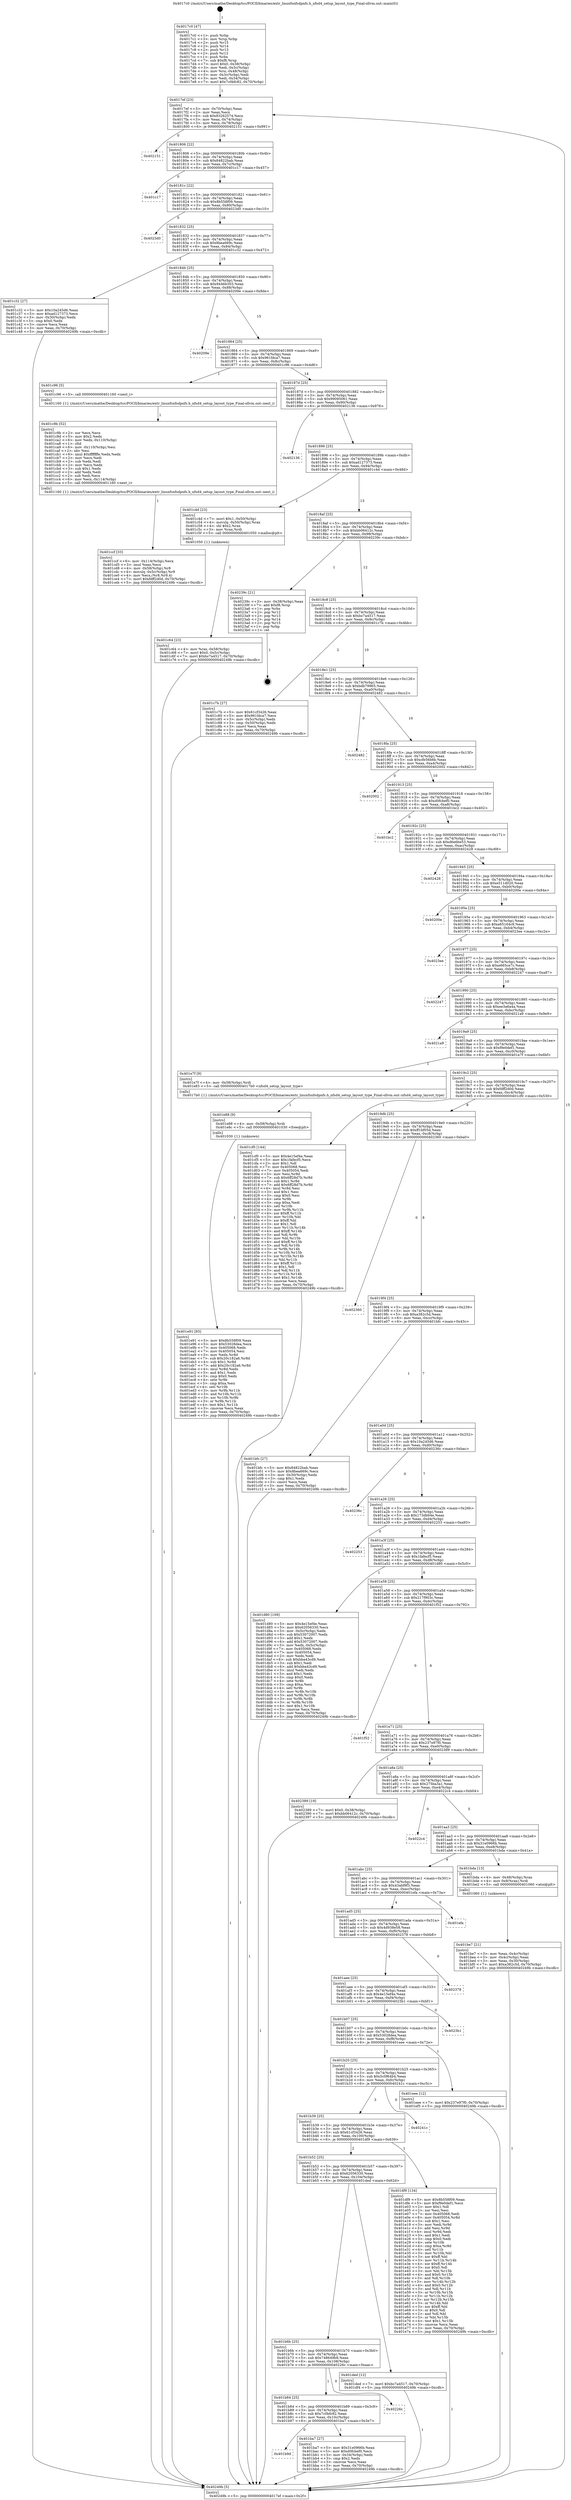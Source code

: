 digraph "0x4017c0" {
  label = "0x4017c0 (/mnt/c/Users/mathe/Desktop/tcc/POCII/binaries/extr_linuxfsnfsdpnfs.h_nfsd4_setup_layout_type_Final-ollvm.out::main(0))"
  labelloc = "t"
  node[shape=record]

  Entry [label="",width=0.3,height=0.3,shape=circle,fillcolor=black,style=filled]
  "0x4017ef" [label="{
     0x4017ef [23]\l
     | [instrs]\l
     &nbsp;&nbsp;0x4017ef \<+3\>: mov -0x70(%rbp),%eax\l
     &nbsp;&nbsp;0x4017f2 \<+2\>: mov %eax,%ecx\l
     &nbsp;&nbsp;0x4017f4 \<+6\>: sub $0x83262574,%ecx\l
     &nbsp;&nbsp;0x4017fa \<+3\>: mov %eax,-0x74(%rbp)\l
     &nbsp;&nbsp;0x4017fd \<+3\>: mov %ecx,-0x78(%rbp)\l
     &nbsp;&nbsp;0x401800 \<+6\>: je 0000000000402151 \<main+0x991\>\l
  }"]
  "0x402151" [label="{
     0x402151\l
  }", style=dashed]
  "0x401806" [label="{
     0x401806 [22]\l
     | [instrs]\l
     &nbsp;&nbsp;0x401806 \<+5\>: jmp 000000000040180b \<main+0x4b\>\l
     &nbsp;&nbsp;0x40180b \<+3\>: mov -0x74(%rbp),%eax\l
     &nbsp;&nbsp;0x40180e \<+5\>: sub $0x84822bab,%eax\l
     &nbsp;&nbsp;0x401813 \<+3\>: mov %eax,-0x7c(%rbp)\l
     &nbsp;&nbsp;0x401816 \<+6\>: je 0000000000401c17 \<main+0x457\>\l
  }"]
  Exit [label="",width=0.3,height=0.3,shape=circle,fillcolor=black,style=filled,peripheries=2]
  "0x401c17" [label="{
     0x401c17\l
  }", style=dashed]
  "0x40181c" [label="{
     0x40181c [22]\l
     | [instrs]\l
     &nbsp;&nbsp;0x40181c \<+5\>: jmp 0000000000401821 \<main+0x61\>\l
     &nbsp;&nbsp;0x401821 \<+3\>: mov -0x74(%rbp),%eax\l
     &nbsp;&nbsp;0x401824 \<+5\>: sub $0x8b558f09,%eax\l
     &nbsp;&nbsp;0x401829 \<+3\>: mov %eax,-0x80(%rbp)\l
     &nbsp;&nbsp;0x40182c \<+6\>: je 00000000004023d0 \<main+0xc10\>\l
  }"]
  "0x401e91" [label="{
     0x401e91 [93]\l
     | [instrs]\l
     &nbsp;&nbsp;0x401e91 \<+5\>: mov $0x8b558f09,%eax\l
     &nbsp;&nbsp;0x401e96 \<+5\>: mov $0x53028dea,%ecx\l
     &nbsp;&nbsp;0x401e9b \<+7\>: mov 0x405068,%edx\l
     &nbsp;&nbsp;0x401ea2 \<+7\>: mov 0x405054,%esi\l
     &nbsp;&nbsp;0x401ea9 \<+3\>: mov %edx,%r8d\l
     &nbsp;&nbsp;0x401eac \<+7\>: sub $0x20c182a6,%r8d\l
     &nbsp;&nbsp;0x401eb3 \<+4\>: sub $0x1,%r8d\l
     &nbsp;&nbsp;0x401eb7 \<+7\>: add $0x20c182a6,%r8d\l
     &nbsp;&nbsp;0x401ebe \<+4\>: imul %r8d,%edx\l
     &nbsp;&nbsp;0x401ec2 \<+3\>: and $0x1,%edx\l
     &nbsp;&nbsp;0x401ec5 \<+3\>: cmp $0x0,%edx\l
     &nbsp;&nbsp;0x401ec8 \<+4\>: sete %r9b\l
     &nbsp;&nbsp;0x401ecc \<+3\>: cmp $0xa,%esi\l
     &nbsp;&nbsp;0x401ecf \<+4\>: setl %r10b\l
     &nbsp;&nbsp;0x401ed3 \<+3\>: mov %r9b,%r11b\l
     &nbsp;&nbsp;0x401ed6 \<+3\>: and %r10b,%r11b\l
     &nbsp;&nbsp;0x401ed9 \<+3\>: xor %r10b,%r9b\l
     &nbsp;&nbsp;0x401edc \<+3\>: or %r9b,%r11b\l
     &nbsp;&nbsp;0x401edf \<+4\>: test $0x1,%r11b\l
     &nbsp;&nbsp;0x401ee3 \<+3\>: cmovne %ecx,%eax\l
     &nbsp;&nbsp;0x401ee6 \<+3\>: mov %eax,-0x70(%rbp)\l
     &nbsp;&nbsp;0x401ee9 \<+5\>: jmp 000000000040249b \<main+0xcdb\>\l
  }"]
  "0x4023d0" [label="{
     0x4023d0\l
  }", style=dashed]
  "0x401832" [label="{
     0x401832 [25]\l
     | [instrs]\l
     &nbsp;&nbsp;0x401832 \<+5\>: jmp 0000000000401837 \<main+0x77\>\l
     &nbsp;&nbsp;0x401837 \<+3\>: mov -0x74(%rbp),%eax\l
     &nbsp;&nbsp;0x40183a \<+5\>: sub $0x8bea669c,%eax\l
     &nbsp;&nbsp;0x40183f \<+6\>: mov %eax,-0x84(%rbp)\l
     &nbsp;&nbsp;0x401845 \<+6\>: je 0000000000401c32 \<main+0x472\>\l
  }"]
  "0x401e88" [label="{
     0x401e88 [9]\l
     | [instrs]\l
     &nbsp;&nbsp;0x401e88 \<+4\>: mov -0x58(%rbp),%rdi\l
     &nbsp;&nbsp;0x401e8c \<+5\>: call 0000000000401030 \<free@plt\>\l
     | [calls]\l
     &nbsp;&nbsp;0x401030 \{1\} (unknown)\l
  }"]
  "0x401c32" [label="{
     0x401c32 [27]\l
     | [instrs]\l
     &nbsp;&nbsp;0x401c32 \<+5\>: mov $0x10a245d6,%eax\l
     &nbsp;&nbsp;0x401c37 \<+5\>: mov $0xad127373,%ecx\l
     &nbsp;&nbsp;0x401c3c \<+3\>: mov -0x30(%rbp),%edx\l
     &nbsp;&nbsp;0x401c3f \<+3\>: cmp $0x0,%edx\l
     &nbsp;&nbsp;0x401c42 \<+3\>: cmove %ecx,%eax\l
     &nbsp;&nbsp;0x401c45 \<+3\>: mov %eax,-0x70(%rbp)\l
     &nbsp;&nbsp;0x401c48 \<+5\>: jmp 000000000040249b \<main+0xcdb\>\l
  }"]
  "0x40184b" [label="{
     0x40184b [25]\l
     | [instrs]\l
     &nbsp;&nbsp;0x40184b \<+5\>: jmp 0000000000401850 \<main+0x90\>\l
     &nbsp;&nbsp;0x401850 \<+3\>: mov -0x74(%rbp),%eax\l
     &nbsp;&nbsp;0x401853 \<+5\>: sub $0x9446b303,%eax\l
     &nbsp;&nbsp;0x401858 \<+6\>: mov %eax,-0x88(%rbp)\l
     &nbsp;&nbsp;0x40185e \<+6\>: je 000000000040209e \<main+0x8de\>\l
  }"]
  "0x401ccf" [label="{
     0x401ccf [33]\l
     | [instrs]\l
     &nbsp;&nbsp;0x401ccf \<+6\>: mov -0x114(%rbp),%ecx\l
     &nbsp;&nbsp;0x401cd5 \<+3\>: imul %eax,%ecx\l
     &nbsp;&nbsp;0x401cd8 \<+4\>: mov -0x58(%rbp),%r8\l
     &nbsp;&nbsp;0x401cdc \<+4\>: movslq -0x5c(%rbp),%r9\l
     &nbsp;&nbsp;0x401ce0 \<+4\>: mov %ecx,(%r8,%r9,4)\l
     &nbsp;&nbsp;0x401ce4 \<+7\>: movl $0xfdff2d0d,-0x70(%rbp)\l
     &nbsp;&nbsp;0x401ceb \<+5\>: jmp 000000000040249b \<main+0xcdb\>\l
  }"]
  "0x40209e" [label="{
     0x40209e\l
  }", style=dashed]
  "0x401864" [label="{
     0x401864 [25]\l
     | [instrs]\l
     &nbsp;&nbsp;0x401864 \<+5\>: jmp 0000000000401869 \<main+0xa9\>\l
     &nbsp;&nbsp;0x401869 \<+3\>: mov -0x74(%rbp),%eax\l
     &nbsp;&nbsp;0x40186c \<+5\>: sub $0x961fdca7,%eax\l
     &nbsp;&nbsp;0x401871 \<+6\>: mov %eax,-0x8c(%rbp)\l
     &nbsp;&nbsp;0x401877 \<+6\>: je 0000000000401c96 \<main+0x4d6\>\l
  }"]
  "0x401c9b" [label="{
     0x401c9b [52]\l
     | [instrs]\l
     &nbsp;&nbsp;0x401c9b \<+2\>: xor %ecx,%ecx\l
     &nbsp;&nbsp;0x401c9d \<+5\>: mov $0x2,%edx\l
     &nbsp;&nbsp;0x401ca2 \<+6\>: mov %edx,-0x110(%rbp)\l
     &nbsp;&nbsp;0x401ca8 \<+1\>: cltd\l
     &nbsp;&nbsp;0x401ca9 \<+6\>: mov -0x110(%rbp),%esi\l
     &nbsp;&nbsp;0x401caf \<+2\>: idiv %esi\l
     &nbsp;&nbsp;0x401cb1 \<+6\>: imul $0xfffffffe,%edx,%edx\l
     &nbsp;&nbsp;0x401cb7 \<+2\>: mov %ecx,%edi\l
     &nbsp;&nbsp;0x401cb9 \<+2\>: sub %edx,%edi\l
     &nbsp;&nbsp;0x401cbb \<+2\>: mov %ecx,%edx\l
     &nbsp;&nbsp;0x401cbd \<+3\>: sub $0x1,%edx\l
     &nbsp;&nbsp;0x401cc0 \<+2\>: add %edx,%edi\l
     &nbsp;&nbsp;0x401cc2 \<+2\>: sub %edi,%ecx\l
     &nbsp;&nbsp;0x401cc4 \<+6\>: mov %ecx,-0x114(%rbp)\l
     &nbsp;&nbsp;0x401cca \<+5\>: call 0000000000401160 \<next_i\>\l
     | [calls]\l
     &nbsp;&nbsp;0x401160 \{1\} (/mnt/c/Users/mathe/Desktop/tcc/POCII/binaries/extr_linuxfsnfsdpnfs.h_nfsd4_setup_layout_type_Final-ollvm.out::next_i)\l
  }"]
  "0x401c96" [label="{
     0x401c96 [5]\l
     | [instrs]\l
     &nbsp;&nbsp;0x401c96 \<+5\>: call 0000000000401160 \<next_i\>\l
     | [calls]\l
     &nbsp;&nbsp;0x401160 \{1\} (/mnt/c/Users/mathe/Desktop/tcc/POCII/binaries/extr_linuxfsnfsdpnfs.h_nfsd4_setup_layout_type_Final-ollvm.out::next_i)\l
  }"]
  "0x40187d" [label="{
     0x40187d [25]\l
     | [instrs]\l
     &nbsp;&nbsp;0x40187d \<+5\>: jmp 0000000000401882 \<main+0xc2\>\l
     &nbsp;&nbsp;0x401882 \<+3\>: mov -0x74(%rbp),%eax\l
     &nbsp;&nbsp;0x401885 \<+5\>: sub $0x99095061,%eax\l
     &nbsp;&nbsp;0x40188a \<+6\>: mov %eax,-0x90(%rbp)\l
     &nbsp;&nbsp;0x401890 \<+6\>: je 0000000000402136 \<main+0x976\>\l
  }"]
  "0x401c64" [label="{
     0x401c64 [23]\l
     | [instrs]\l
     &nbsp;&nbsp;0x401c64 \<+4\>: mov %rax,-0x58(%rbp)\l
     &nbsp;&nbsp;0x401c68 \<+7\>: movl $0x0,-0x5c(%rbp)\l
     &nbsp;&nbsp;0x401c6f \<+7\>: movl $0xbc7a4517,-0x70(%rbp)\l
     &nbsp;&nbsp;0x401c76 \<+5\>: jmp 000000000040249b \<main+0xcdb\>\l
  }"]
  "0x402136" [label="{
     0x402136\l
  }", style=dashed]
  "0x401896" [label="{
     0x401896 [25]\l
     | [instrs]\l
     &nbsp;&nbsp;0x401896 \<+5\>: jmp 000000000040189b \<main+0xdb\>\l
     &nbsp;&nbsp;0x40189b \<+3\>: mov -0x74(%rbp),%eax\l
     &nbsp;&nbsp;0x40189e \<+5\>: sub $0xad127373,%eax\l
     &nbsp;&nbsp;0x4018a3 \<+6\>: mov %eax,-0x94(%rbp)\l
     &nbsp;&nbsp;0x4018a9 \<+6\>: je 0000000000401c4d \<main+0x48d\>\l
  }"]
  "0x401be7" [label="{
     0x401be7 [21]\l
     | [instrs]\l
     &nbsp;&nbsp;0x401be7 \<+3\>: mov %eax,-0x4c(%rbp)\l
     &nbsp;&nbsp;0x401bea \<+3\>: mov -0x4c(%rbp),%eax\l
     &nbsp;&nbsp;0x401bed \<+3\>: mov %eax,-0x30(%rbp)\l
     &nbsp;&nbsp;0x401bf0 \<+7\>: movl $0xa382c5d,-0x70(%rbp)\l
     &nbsp;&nbsp;0x401bf7 \<+5\>: jmp 000000000040249b \<main+0xcdb\>\l
  }"]
  "0x401c4d" [label="{
     0x401c4d [23]\l
     | [instrs]\l
     &nbsp;&nbsp;0x401c4d \<+7\>: movl $0x1,-0x50(%rbp)\l
     &nbsp;&nbsp;0x401c54 \<+4\>: movslq -0x50(%rbp),%rax\l
     &nbsp;&nbsp;0x401c58 \<+4\>: shl $0x2,%rax\l
     &nbsp;&nbsp;0x401c5c \<+3\>: mov %rax,%rdi\l
     &nbsp;&nbsp;0x401c5f \<+5\>: call 0000000000401050 \<malloc@plt\>\l
     | [calls]\l
     &nbsp;&nbsp;0x401050 \{1\} (unknown)\l
  }"]
  "0x4018af" [label="{
     0x4018af [25]\l
     | [instrs]\l
     &nbsp;&nbsp;0x4018af \<+5\>: jmp 00000000004018b4 \<main+0xf4\>\l
     &nbsp;&nbsp;0x4018b4 \<+3\>: mov -0x74(%rbp),%eax\l
     &nbsp;&nbsp;0x4018b7 \<+5\>: sub $0xbb06412c,%eax\l
     &nbsp;&nbsp;0x4018bc \<+6\>: mov %eax,-0x98(%rbp)\l
     &nbsp;&nbsp;0x4018c2 \<+6\>: je 000000000040239c \<main+0xbdc\>\l
  }"]
  "0x4017c0" [label="{
     0x4017c0 [47]\l
     | [instrs]\l
     &nbsp;&nbsp;0x4017c0 \<+1\>: push %rbp\l
     &nbsp;&nbsp;0x4017c1 \<+3\>: mov %rsp,%rbp\l
     &nbsp;&nbsp;0x4017c4 \<+2\>: push %r15\l
     &nbsp;&nbsp;0x4017c6 \<+2\>: push %r14\l
     &nbsp;&nbsp;0x4017c8 \<+2\>: push %r13\l
     &nbsp;&nbsp;0x4017ca \<+2\>: push %r12\l
     &nbsp;&nbsp;0x4017cc \<+1\>: push %rbx\l
     &nbsp;&nbsp;0x4017cd \<+7\>: sub $0xf8,%rsp\l
     &nbsp;&nbsp;0x4017d4 \<+7\>: movl $0x0,-0x38(%rbp)\l
     &nbsp;&nbsp;0x4017db \<+3\>: mov %edi,-0x3c(%rbp)\l
     &nbsp;&nbsp;0x4017de \<+4\>: mov %rsi,-0x48(%rbp)\l
     &nbsp;&nbsp;0x4017e2 \<+3\>: mov -0x3c(%rbp),%edi\l
     &nbsp;&nbsp;0x4017e5 \<+3\>: mov %edi,-0x34(%rbp)\l
     &nbsp;&nbsp;0x4017e8 \<+7\>: movl $0x7c0bfc82,-0x70(%rbp)\l
  }"]
  "0x40239c" [label="{
     0x40239c [21]\l
     | [instrs]\l
     &nbsp;&nbsp;0x40239c \<+3\>: mov -0x38(%rbp),%eax\l
     &nbsp;&nbsp;0x40239f \<+7\>: add $0xf8,%rsp\l
     &nbsp;&nbsp;0x4023a6 \<+1\>: pop %rbx\l
     &nbsp;&nbsp;0x4023a7 \<+2\>: pop %r12\l
     &nbsp;&nbsp;0x4023a9 \<+2\>: pop %r13\l
     &nbsp;&nbsp;0x4023ab \<+2\>: pop %r14\l
     &nbsp;&nbsp;0x4023ad \<+2\>: pop %r15\l
     &nbsp;&nbsp;0x4023af \<+1\>: pop %rbp\l
     &nbsp;&nbsp;0x4023b0 \<+1\>: ret\l
  }"]
  "0x4018c8" [label="{
     0x4018c8 [25]\l
     | [instrs]\l
     &nbsp;&nbsp;0x4018c8 \<+5\>: jmp 00000000004018cd \<main+0x10d\>\l
     &nbsp;&nbsp;0x4018cd \<+3\>: mov -0x74(%rbp),%eax\l
     &nbsp;&nbsp;0x4018d0 \<+5\>: sub $0xbc7a4517,%eax\l
     &nbsp;&nbsp;0x4018d5 \<+6\>: mov %eax,-0x9c(%rbp)\l
     &nbsp;&nbsp;0x4018db \<+6\>: je 0000000000401c7b \<main+0x4bb\>\l
  }"]
  "0x40249b" [label="{
     0x40249b [5]\l
     | [instrs]\l
     &nbsp;&nbsp;0x40249b \<+5\>: jmp 00000000004017ef \<main+0x2f\>\l
  }"]
  "0x401c7b" [label="{
     0x401c7b [27]\l
     | [instrs]\l
     &nbsp;&nbsp;0x401c7b \<+5\>: mov $0x61cf3426,%eax\l
     &nbsp;&nbsp;0x401c80 \<+5\>: mov $0x961fdca7,%ecx\l
     &nbsp;&nbsp;0x401c85 \<+3\>: mov -0x5c(%rbp),%edx\l
     &nbsp;&nbsp;0x401c88 \<+3\>: cmp -0x50(%rbp),%edx\l
     &nbsp;&nbsp;0x401c8b \<+3\>: cmovl %ecx,%eax\l
     &nbsp;&nbsp;0x401c8e \<+3\>: mov %eax,-0x70(%rbp)\l
     &nbsp;&nbsp;0x401c91 \<+5\>: jmp 000000000040249b \<main+0xcdb\>\l
  }"]
  "0x4018e1" [label="{
     0x4018e1 [25]\l
     | [instrs]\l
     &nbsp;&nbsp;0x4018e1 \<+5\>: jmp 00000000004018e6 \<main+0x126\>\l
     &nbsp;&nbsp;0x4018e6 \<+3\>: mov -0x74(%rbp),%eax\l
     &nbsp;&nbsp;0x4018e9 \<+5\>: sub $0xbdb79965,%eax\l
     &nbsp;&nbsp;0x4018ee \<+6\>: mov %eax,-0xa0(%rbp)\l
     &nbsp;&nbsp;0x4018f4 \<+6\>: je 0000000000402482 \<main+0xcc2\>\l
  }"]
  "0x401b9d" [label="{
     0x401b9d\l
  }", style=dashed]
  "0x402482" [label="{
     0x402482\l
  }", style=dashed]
  "0x4018fa" [label="{
     0x4018fa [25]\l
     | [instrs]\l
     &nbsp;&nbsp;0x4018fa \<+5\>: jmp 00000000004018ff \<main+0x13f\>\l
     &nbsp;&nbsp;0x4018ff \<+3\>: mov -0x74(%rbp),%eax\l
     &nbsp;&nbsp;0x401902 \<+5\>: sub $0xcfe56b6b,%eax\l
     &nbsp;&nbsp;0x401907 \<+6\>: mov %eax,-0xa4(%rbp)\l
     &nbsp;&nbsp;0x40190d \<+6\>: je 0000000000402002 \<main+0x842\>\l
  }"]
  "0x401ba7" [label="{
     0x401ba7 [27]\l
     | [instrs]\l
     &nbsp;&nbsp;0x401ba7 \<+5\>: mov $0x31e0966b,%eax\l
     &nbsp;&nbsp;0x401bac \<+5\>: mov $0xd0fcbef0,%ecx\l
     &nbsp;&nbsp;0x401bb1 \<+3\>: mov -0x34(%rbp),%edx\l
     &nbsp;&nbsp;0x401bb4 \<+3\>: cmp $0x2,%edx\l
     &nbsp;&nbsp;0x401bb7 \<+3\>: cmovne %ecx,%eax\l
     &nbsp;&nbsp;0x401bba \<+3\>: mov %eax,-0x70(%rbp)\l
     &nbsp;&nbsp;0x401bbd \<+5\>: jmp 000000000040249b \<main+0xcdb\>\l
  }"]
  "0x402002" [label="{
     0x402002\l
  }", style=dashed]
  "0x401913" [label="{
     0x401913 [25]\l
     | [instrs]\l
     &nbsp;&nbsp;0x401913 \<+5\>: jmp 0000000000401918 \<main+0x158\>\l
     &nbsp;&nbsp;0x401918 \<+3\>: mov -0x74(%rbp),%eax\l
     &nbsp;&nbsp;0x40191b \<+5\>: sub $0xd0fcbef0,%eax\l
     &nbsp;&nbsp;0x401920 \<+6\>: mov %eax,-0xa8(%rbp)\l
     &nbsp;&nbsp;0x401926 \<+6\>: je 0000000000401bc2 \<main+0x402\>\l
  }"]
  "0x401b84" [label="{
     0x401b84 [25]\l
     | [instrs]\l
     &nbsp;&nbsp;0x401b84 \<+5\>: jmp 0000000000401b89 \<main+0x3c9\>\l
     &nbsp;&nbsp;0x401b89 \<+3\>: mov -0x74(%rbp),%eax\l
     &nbsp;&nbsp;0x401b8c \<+5\>: sub $0x7c0bfc82,%eax\l
     &nbsp;&nbsp;0x401b91 \<+6\>: mov %eax,-0x10c(%rbp)\l
     &nbsp;&nbsp;0x401b97 \<+6\>: je 0000000000401ba7 \<main+0x3e7\>\l
  }"]
  "0x401bc2" [label="{
     0x401bc2\l
  }", style=dashed]
  "0x40192c" [label="{
     0x40192c [25]\l
     | [instrs]\l
     &nbsp;&nbsp;0x40192c \<+5\>: jmp 0000000000401931 \<main+0x171\>\l
     &nbsp;&nbsp;0x401931 \<+3\>: mov -0x74(%rbp),%eax\l
     &nbsp;&nbsp;0x401934 \<+5\>: sub $0xd6e6be53,%eax\l
     &nbsp;&nbsp;0x401939 \<+6\>: mov %eax,-0xac(%rbp)\l
     &nbsp;&nbsp;0x40193f \<+6\>: je 0000000000402428 \<main+0xc68\>\l
  }"]
  "0x40226c" [label="{
     0x40226c\l
  }", style=dashed]
  "0x402428" [label="{
     0x402428\l
  }", style=dashed]
  "0x401945" [label="{
     0x401945 [25]\l
     | [instrs]\l
     &nbsp;&nbsp;0x401945 \<+5\>: jmp 000000000040194a \<main+0x18a\>\l
     &nbsp;&nbsp;0x40194a \<+3\>: mov -0x74(%rbp),%eax\l
     &nbsp;&nbsp;0x40194d \<+5\>: sub $0xe511d020,%eax\l
     &nbsp;&nbsp;0x401952 \<+6\>: mov %eax,-0xb0(%rbp)\l
     &nbsp;&nbsp;0x401958 \<+6\>: je 000000000040200e \<main+0x84e\>\l
  }"]
  "0x401b6b" [label="{
     0x401b6b [25]\l
     | [instrs]\l
     &nbsp;&nbsp;0x401b6b \<+5\>: jmp 0000000000401b70 \<main+0x3b0\>\l
     &nbsp;&nbsp;0x401b70 \<+3\>: mov -0x74(%rbp),%eax\l
     &nbsp;&nbsp;0x401b73 \<+5\>: sub $0x748649b8,%eax\l
     &nbsp;&nbsp;0x401b78 \<+6\>: mov %eax,-0x108(%rbp)\l
     &nbsp;&nbsp;0x401b7e \<+6\>: je 000000000040226c \<main+0xaac\>\l
  }"]
  "0x40200e" [label="{
     0x40200e\l
  }", style=dashed]
  "0x40195e" [label="{
     0x40195e [25]\l
     | [instrs]\l
     &nbsp;&nbsp;0x40195e \<+5\>: jmp 0000000000401963 \<main+0x1a3\>\l
     &nbsp;&nbsp;0x401963 \<+3\>: mov -0x74(%rbp),%eax\l
     &nbsp;&nbsp;0x401966 \<+5\>: sub $0xe65164c9,%eax\l
     &nbsp;&nbsp;0x40196b \<+6\>: mov %eax,-0xb4(%rbp)\l
     &nbsp;&nbsp;0x401971 \<+6\>: je 00000000004023ee \<main+0xc2e\>\l
  }"]
  "0x401ded" [label="{
     0x401ded [12]\l
     | [instrs]\l
     &nbsp;&nbsp;0x401ded \<+7\>: movl $0xbc7a4517,-0x70(%rbp)\l
     &nbsp;&nbsp;0x401df4 \<+5\>: jmp 000000000040249b \<main+0xcdb\>\l
  }"]
  "0x4023ee" [label="{
     0x4023ee\l
  }", style=dashed]
  "0x401977" [label="{
     0x401977 [25]\l
     | [instrs]\l
     &nbsp;&nbsp;0x401977 \<+5\>: jmp 000000000040197c \<main+0x1bc\>\l
     &nbsp;&nbsp;0x40197c \<+3\>: mov -0x74(%rbp),%eax\l
     &nbsp;&nbsp;0x40197f \<+5\>: sub $0xe665ce7c,%eax\l
     &nbsp;&nbsp;0x401984 \<+6\>: mov %eax,-0xb8(%rbp)\l
     &nbsp;&nbsp;0x40198a \<+6\>: je 0000000000402247 \<main+0xa87\>\l
  }"]
  "0x401b52" [label="{
     0x401b52 [25]\l
     | [instrs]\l
     &nbsp;&nbsp;0x401b52 \<+5\>: jmp 0000000000401b57 \<main+0x397\>\l
     &nbsp;&nbsp;0x401b57 \<+3\>: mov -0x74(%rbp),%eax\l
     &nbsp;&nbsp;0x401b5a \<+5\>: sub $0x62056330,%eax\l
     &nbsp;&nbsp;0x401b5f \<+6\>: mov %eax,-0x104(%rbp)\l
     &nbsp;&nbsp;0x401b65 \<+6\>: je 0000000000401ded \<main+0x62d\>\l
  }"]
  "0x402247" [label="{
     0x402247\l
  }", style=dashed]
  "0x401990" [label="{
     0x401990 [25]\l
     | [instrs]\l
     &nbsp;&nbsp;0x401990 \<+5\>: jmp 0000000000401995 \<main+0x1d5\>\l
     &nbsp;&nbsp;0x401995 \<+3\>: mov -0x74(%rbp),%eax\l
     &nbsp;&nbsp;0x401998 \<+5\>: sub $0xee3a6a4a,%eax\l
     &nbsp;&nbsp;0x40199d \<+6\>: mov %eax,-0xbc(%rbp)\l
     &nbsp;&nbsp;0x4019a3 \<+6\>: je 00000000004021a9 \<main+0x9e9\>\l
  }"]
  "0x401df9" [label="{
     0x401df9 [134]\l
     | [instrs]\l
     &nbsp;&nbsp;0x401df9 \<+5\>: mov $0x8b558f09,%eax\l
     &nbsp;&nbsp;0x401dfe \<+5\>: mov $0xf9e0def1,%ecx\l
     &nbsp;&nbsp;0x401e03 \<+2\>: mov $0x1,%dl\l
     &nbsp;&nbsp;0x401e05 \<+2\>: xor %esi,%esi\l
     &nbsp;&nbsp;0x401e07 \<+7\>: mov 0x405068,%edi\l
     &nbsp;&nbsp;0x401e0e \<+8\>: mov 0x405054,%r8d\l
     &nbsp;&nbsp;0x401e16 \<+3\>: sub $0x1,%esi\l
     &nbsp;&nbsp;0x401e19 \<+3\>: mov %edi,%r9d\l
     &nbsp;&nbsp;0x401e1c \<+3\>: add %esi,%r9d\l
     &nbsp;&nbsp;0x401e1f \<+4\>: imul %r9d,%edi\l
     &nbsp;&nbsp;0x401e23 \<+3\>: and $0x1,%edi\l
     &nbsp;&nbsp;0x401e26 \<+3\>: cmp $0x0,%edi\l
     &nbsp;&nbsp;0x401e29 \<+4\>: sete %r10b\l
     &nbsp;&nbsp;0x401e2d \<+4\>: cmp $0xa,%r8d\l
     &nbsp;&nbsp;0x401e31 \<+4\>: setl %r11b\l
     &nbsp;&nbsp;0x401e35 \<+3\>: mov %r10b,%bl\l
     &nbsp;&nbsp;0x401e38 \<+3\>: xor $0xff,%bl\l
     &nbsp;&nbsp;0x401e3b \<+3\>: mov %r11b,%r14b\l
     &nbsp;&nbsp;0x401e3e \<+4\>: xor $0xff,%r14b\l
     &nbsp;&nbsp;0x401e42 \<+3\>: xor $0x0,%dl\l
     &nbsp;&nbsp;0x401e45 \<+3\>: mov %bl,%r15b\l
     &nbsp;&nbsp;0x401e48 \<+4\>: and $0x0,%r15b\l
     &nbsp;&nbsp;0x401e4c \<+3\>: and %dl,%r10b\l
     &nbsp;&nbsp;0x401e4f \<+3\>: mov %r14b,%r12b\l
     &nbsp;&nbsp;0x401e52 \<+4\>: and $0x0,%r12b\l
     &nbsp;&nbsp;0x401e56 \<+3\>: and %dl,%r11b\l
     &nbsp;&nbsp;0x401e59 \<+3\>: or %r10b,%r15b\l
     &nbsp;&nbsp;0x401e5c \<+3\>: or %r11b,%r12b\l
     &nbsp;&nbsp;0x401e5f \<+3\>: xor %r12b,%r15b\l
     &nbsp;&nbsp;0x401e62 \<+3\>: or %r14b,%bl\l
     &nbsp;&nbsp;0x401e65 \<+3\>: xor $0xff,%bl\l
     &nbsp;&nbsp;0x401e68 \<+3\>: or $0x0,%dl\l
     &nbsp;&nbsp;0x401e6b \<+2\>: and %dl,%bl\l
     &nbsp;&nbsp;0x401e6d \<+3\>: or %bl,%r15b\l
     &nbsp;&nbsp;0x401e70 \<+4\>: test $0x1,%r15b\l
     &nbsp;&nbsp;0x401e74 \<+3\>: cmovne %ecx,%eax\l
     &nbsp;&nbsp;0x401e77 \<+3\>: mov %eax,-0x70(%rbp)\l
     &nbsp;&nbsp;0x401e7a \<+5\>: jmp 000000000040249b \<main+0xcdb\>\l
  }"]
  "0x4021a9" [label="{
     0x4021a9\l
  }", style=dashed]
  "0x4019a9" [label="{
     0x4019a9 [25]\l
     | [instrs]\l
     &nbsp;&nbsp;0x4019a9 \<+5\>: jmp 00000000004019ae \<main+0x1ee\>\l
     &nbsp;&nbsp;0x4019ae \<+3\>: mov -0x74(%rbp),%eax\l
     &nbsp;&nbsp;0x4019b1 \<+5\>: sub $0xf9e0def1,%eax\l
     &nbsp;&nbsp;0x4019b6 \<+6\>: mov %eax,-0xc0(%rbp)\l
     &nbsp;&nbsp;0x4019bc \<+6\>: je 0000000000401e7f \<main+0x6bf\>\l
  }"]
  "0x401b39" [label="{
     0x401b39 [25]\l
     | [instrs]\l
     &nbsp;&nbsp;0x401b39 \<+5\>: jmp 0000000000401b3e \<main+0x37e\>\l
     &nbsp;&nbsp;0x401b3e \<+3\>: mov -0x74(%rbp),%eax\l
     &nbsp;&nbsp;0x401b41 \<+5\>: sub $0x61cf3426,%eax\l
     &nbsp;&nbsp;0x401b46 \<+6\>: mov %eax,-0x100(%rbp)\l
     &nbsp;&nbsp;0x401b4c \<+6\>: je 0000000000401df9 \<main+0x639\>\l
  }"]
  "0x401e7f" [label="{
     0x401e7f [9]\l
     | [instrs]\l
     &nbsp;&nbsp;0x401e7f \<+4\>: mov -0x58(%rbp),%rdi\l
     &nbsp;&nbsp;0x401e83 \<+5\>: call 00000000004017b0 \<nfsd4_setup_layout_type\>\l
     | [calls]\l
     &nbsp;&nbsp;0x4017b0 \{1\} (/mnt/c/Users/mathe/Desktop/tcc/POCII/binaries/extr_linuxfsnfsdpnfs.h_nfsd4_setup_layout_type_Final-ollvm.out::nfsd4_setup_layout_type)\l
  }"]
  "0x4019c2" [label="{
     0x4019c2 [25]\l
     | [instrs]\l
     &nbsp;&nbsp;0x4019c2 \<+5\>: jmp 00000000004019c7 \<main+0x207\>\l
     &nbsp;&nbsp;0x4019c7 \<+3\>: mov -0x74(%rbp),%eax\l
     &nbsp;&nbsp;0x4019ca \<+5\>: sub $0xfdff2d0d,%eax\l
     &nbsp;&nbsp;0x4019cf \<+6\>: mov %eax,-0xc4(%rbp)\l
     &nbsp;&nbsp;0x4019d5 \<+6\>: je 0000000000401cf0 \<main+0x530\>\l
  }"]
  "0x40241c" [label="{
     0x40241c\l
  }", style=dashed]
  "0x401cf0" [label="{
     0x401cf0 [144]\l
     | [instrs]\l
     &nbsp;&nbsp;0x401cf0 \<+5\>: mov $0x4e15ef4e,%eax\l
     &nbsp;&nbsp;0x401cf5 \<+5\>: mov $0x1fafecf5,%ecx\l
     &nbsp;&nbsp;0x401cfa \<+2\>: mov $0x1,%dl\l
     &nbsp;&nbsp;0x401cfc \<+7\>: mov 0x405068,%esi\l
     &nbsp;&nbsp;0x401d03 \<+7\>: mov 0x405054,%edi\l
     &nbsp;&nbsp;0x401d0a \<+3\>: mov %esi,%r8d\l
     &nbsp;&nbsp;0x401d0d \<+7\>: sub $0x6ff28d7b,%r8d\l
     &nbsp;&nbsp;0x401d14 \<+4\>: sub $0x1,%r8d\l
     &nbsp;&nbsp;0x401d18 \<+7\>: add $0x6ff28d7b,%r8d\l
     &nbsp;&nbsp;0x401d1f \<+4\>: imul %r8d,%esi\l
     &nbsp;&nbsp;0x401d23 \<+3\>: and $0x1,%esi\l
     &nbsp;&nbsp;0x401d26 \<+3\>: cmp $0x0,%esi\l
     &nbsp;&nbsp;0x401d29 \<+4\>: sete %r9b\l
     &nbsp;&nbsp;0x401d2d \<+3\>: cmp $0xa,%edi\l
     &nbsp;&nbsp;0x401d30 \<+4\>: setl %r10b\l
     &nbsp;&nbsp;0x401d34 \<+3\>: mov %r9b,%r11b\l
     &nbsp;&nbsp;0x401d37 \<+4\>: xor $0xff,%r11b\l
     &nbsp;&nbsp;0x401d3b \<+3\>: mov %r10b,%bl\l
     &nbsp;&nbsp;0x401d3e \<+3\>: xor $0xff,%bl\l
     &nbsp;&nbsp;0x401d41 \<+3\>: xor $0x1,%dl\l
     &nbsp;&nbsp;0x401d44 \<+3\>: mov %r11b,%r14b\l
     &nbsp;&nbsp;0x401d47 \<+4\>: and $0xff,%r14b\l
     &nbsp;&nbsp;0x401d4b \<+3\>: and %dl,%r9b\l
     &nbsp;&nbsp;0x401d4e \<+3\>: mov %bl,%r15b\l
     &nbsp;&nbsp;0x401d51 \<+4\>: and $0xff,%r15b\l
     &nbsp;&nbsp;0x401d55 \<+3\>: and %dl,%r10b\l
     &nbsp;&nbsp;0x401d58 \<+3\>: or %r9b,%r14b\l
     &nbsp;&nbsp;0x401d5b \<+3\>: or %r10b,%r15b\l
     &nbsp;&nbsp;0x401d5e \<+3\>: xor %r15b,%r14b\l
     &nbsp;&nbsp;0x401d61 \<+3\>: or %bl,%r11b\l
     &nbsp;&nbsp;0x401d64 \<+4\>: xor $0xff,%r11b\l
     &nbsp;&nbsp;0x401d68 \<+3\>: or $0x1,%dl\l
     &nbsp;&nbsp;0x401d6b \<+3\>: and %dl,%r11b\l
     &nbsp;&nbsp;0x401d6e \<+3\>: or %r11b,%r14b\l
     &nbsp;&nbsp;0x401d71 \<+4\>: test $0x1,%r14b\l
     &nbsp;&nbsp;0x401d75 \<+3\>: cmovne %ecx,%eax\l
     &nbsp;&nbsp;0x401d78 \<+3\>: mov %eax,-0x70(%rbp)\l
     &nbsp;&nbsp;0x401d7b \<+5\>: jmp 000000000040249b \<main+0xcdb\>\l
  }"]
  "0x4019db" [label="{
     0x4019db [25]\l
     | [instrs]\l
     &nbsp;&nbsp;0x4019db \<+5\>: jmp 00000000004019e0 \<main+0x220\>\l
     &nbsp;&nbsp;0x4019e0 \<+3\>: mov -0x74(%rbp),%eax\l
     &nbsp;&nbsp;0x4019e3 \<+5\>: sub $0xff1bf05d,%eax\l
     &nbsp;&nbsp;0x4019e8 \<+6\>: mov %eax,-0xc8(%rbp)\l
     &nbsp;&nbsp;0x4019ee \<+6\>: je 0000000000402360 \<main+0xba0\>\l
  }"]
  "0x401b20" [label="{
     0x401b20 [25]\l
     | [instrs]\l
     &nbsp;&nbsp;0x401b20 \<+5\>: jmp 0000000000401b25 \<main+0x365\>\l
     &nbsp;&nbsp;0x401b25 \<+3\>: mov -0x74(%rbp),%eax\l
     &nbsp;&nbsp;0x401b28 \<+5\>: sub $0x5c0f64b4,%eax\l
     &nbsp;&nbsp;0x401b2d \<+6\>: mov %eax,-0xfc(%rbp)\l
     &nbsp;&nbsp;0x401b33 \<+6\>: je 000000000040241c \<main+0xc5c\>\l
  }"]
  "0x402360" [label="{
     0x402360\l
  }", style=dashed]
  "0x4019f4" [label="{
     0x4019f4 [25]\l
     | [instrs]\l
     &nbsp;&nbsp;0x4019f4 \<+5\>: jmp 00000000004019f9 \<main+0x239\>\l
     &nbsp;&nbsp;0x4019f9 \<+3\>: mov -0x74(%rbp),%eax\l
     &nbsp;&nbsp;0x4019fc \<+5\>: sub $0xa382c5d,%eax\l
     &nbsp;&nbsp;0x401a01 \<+6\>: mov %eax,-0xcc(%rbp)\l
     &nbsp;&nbsp;0x401a07 \<+6\>: je 0000000000401bfc \<main+0x43c\>\l
  }"]
  "0x401eee" [label="{
     0x401eee [12]\l
     | [instrs]\l
     &nbsp;&nbsp;0x401eee \<+7\>: movl $0x237e97f0,-0x70(%rbp)\l
     &nbsp;&nbsp;0x401ef5 \<+5\>: jmp 000000000040249b \<main+0xcdb\>\l
  }"]
  "0x401bfc" [label="{
     0x401bfc [27]\l
     | [instrs]\l
     &nbsp;&nbsp;0x401bfc \<+5\>: mov $0x84822bab,%eax\l
     &nbsp;&nbsp;0x401c01 \<+5\>: mov $0x8bea669c,%ecx\l
     &nbsp;&nbsp;0x401c06 \<+3\>: mov -0x30(%rbp),%edx\l
     &nbsp;&nbsp;0x401c09 \<+3\>: cmp $0x1,%edx\l
     &nbsp;&nbsp;0x401c0c \<+3\>: cmovl %ecx,%eax\l
     &nbsp;&nbsp;0x401c0f \<+3\>: mov %eax,-0x70(%rbp)\l
     &nbsp;&nbsp;0x401c12 \<+5\>: jmp 000000000040249b \<main+0xcdb\>\l
  }"]
  "0x401a0d" [label="{
     0x401a0d [25]\l
     | [instrs]\l
     &nbsp;&nbsp;0x401a0d \<+5\>: jmp 0000000000401a12 \<main+0x252\>\l
     &nbsp;&nbsp;0x401a12 \<+3\>: mov -0x74(%rbp),%eax\l
     &nbsp;&nbsp;0x401a15 \<+5\>: sub $0x10a245d6,%eax\l
     &nbsp;&nbsp;0x401a1a \<+6\>: mov %eax,-0xd0(%rbp)\l
     &nbsp;&nbsp;0x401a20 \<+6\>: je 000000000040236c \<main+0xbac\>\l
  }"]
  "0x401b07" [label="{
     0x401b07 [25]\l
     | [instrs]\l
     &nbsp;&nbsp;0x401b07 \<+5\>: jmp 0000000000401b0c \<main+0x34c\>\l
     &nbsp;&nbsp;0x401b0c \<+3\>: mov -0x74(%rbp),%eax\l
     &nbsp;&nbsp;0x401b0f \<+5\>: sub $0x53028dea,%eax\l
     &nbsp;&nbsp;0x401b14 \<+6\>: mov %eax,-0xf8(%rbp)\l
     &nbsp;&nbsp;0x401b1a \<+6\>: je 0000000000401eee \<main+0x72e\>\l
  }"]
  "0x40236c" [label="{
     0x40236c\l
  }", style=dashed]
  "0x401a26" [label="{
     0x401a26 [25]\l
     | [instrs]\l
     &nbsp;&nbsp;0x401a26 \<+5\>: jmp 0000000000401a2b \<main+0x26b\>\l
     &nbsp;&nbsp;0x401a2b \<+3\>: mov -0x74(%rbp),%eax\l
     &nbsp;&nbsp;0x401a2e \<+5\>: sub $0x173db64e,%eax\l
     &nbsp;&nbsp;0x401a33 \<+6\>: mov %eax,-0xd4(%rbp)\l
     &nbsp;&nbsp;0x401a39 \<+6\>: je 0000000000402253 \<main+0xa93\>\l
  }"]
  "0x4023b1" [label="{
     0x4023b1\l
  }", style=dashed]
  "0x402253" [label="{
     0x402253\l
  }", style=dashed]
  "0x401a3f" [label="{
     0x401a3f [25]\l
     | [instrs]\l
     &nbsp;&nbsp;0x401a3f \<+5\>: jmp 0000000000401a44 \<main+0x284\>\l
     &nbsp;&nbsp;0x401a44 \<+3\>: mov -0x74(%rbp),%eax\l
     &nbsp;&nbsp;0x401a47 \<+5\>: sub $0x1fafecf5,%eax\l
     &nbsp;&nbsp;0x401a4c \<+6\>: mov %eax,-0xd8(%rbp)\l
     &nbsp;&nbsp;0x401a52 \<+6\>: je 0000000000401d80 \<main+0x5c0\>\l
  }"]
  "0x401aee" [label="{
     0x401aee [25]\l
     | [instrs]\l
     &nbsp;&nbsp;0x401aee \<+5\>: jmp 0000000000401af3 \<main+0x333\>\l
     &nbsp;&nbsp;0x401af3 \<+3\>: mov -0x74(%rbp),%eax\l
     &nbsp;&nbsp;0x401af6 \<+5\>: sub $0x4e15ef4e,%eax\l
     &nbsp;&nbsp;0x401afb \<+6\>: mov %eax,-0xf4(%rbp)\l
     &nbsp;&nbsp;0x401b01 \<+6\>: je 00000000004023b1 \<main+0xbf1\>\l
  }"]
  "0x401d80" [label="{
     0x401d80 [109]\l
     | [instrs]\l
     &nbsp;&nbsp;0x401d80 \<+5\>: mov $0x4e15ef4e,%eax\l
     &nbsp;&nbsp;0x401d85 \<+5\>: mov $0x62056330,%ecx\l
     &nbsp;&nbsp;0x401d8a \<+3\>: mov -0x5c(%rbp),%edx\l
     &nbsp;&nbsp;0x401d8d \<+6\>: sub $0x53072007,%edx\l
     &nbsp;&nbsp;0x401d93 \<+3\>: add $0x1,%edx\l
     &nbsp;&nbsp;0x401d96 \<+6\>: add $0x53072007,%edx\l
     &nbsp;&nbsp;0x401d9c \<+3\>: mov %edx,-0x5c(%rbp)\l
     &nbsp;&nbsp;0x401d9f \<+7\>: mov 0x405068,%edx\l
     &nbsp;&nbsp;0x401da6 \<+7\>: mov 0x405054,%esi\l
     &nbsp;&nbsp;0x401dad \<+2\>: mov %edx,%edi\l
     &nbsp;&nbsp;0x401daf \<+6\>: sub $0xbba43cd9,%edi\l
     &nbsp;&nbsp;0x401db5 \<+3\>: sub $0x1,%edi\l
     &nbsp;&nbsp;0x401db8 \<+6\>: add $0xbba43cd9,%edi\l
     &nbsp;&nbsp;0x401dbe \<+3\>: imul %edi,%edx\l
     &nbsp;&nbsp;0x401dc1 \<+3\>: and $0x1,%edx\l
     &nbsp;&nbsp;0x401dc4 \<+3\>: cmp $0x0,%edx\l
     &nbsp;&nbsp;0x401dc7 \<+4\>: sete %r8b\l
     &nbsp;&nbsp;0x401dcb \<+3\>: cmp $0xa,%esi\l
     &nbsp;&nbsp;0x401dce \<+4\>: setl %r9b\l
     &nbsp;&nbsp;0x401dd2 \<+3\>: mov %r8b,%r10b\l
     &nbsp;&nbsp;0x401dd5 \<+3\>: and %r9b,%r10b\l
     &nbsp;&nbsp;0x401dd8 \<+3\>: xor %r9b,%r8b\l
     &nbsp;&nbsp;0x401ddb \<+3\>: or %r8b,%r10b\l
     &nbsp;&nbsp;0x401dde \<+4\>: test $0x1,%r10b\l
     &nbsp;&nbsp;0x401de2 \<+3\>: cmovne %ecx,%eax\l
     &nbsp;&nbsp;0x401de5 \<+3\>: mov %eax,-0x70(%rbp)\l
     &nbsp;&nbsp;0x401de8 \<+5\>: jmp 000000000040249b \<main+0xcdb\>\l
  }"]
  "0x401a58" [label="{
     0x401a58 [25]\l
     | [instrs]\l
     &nbsp;&nbsp;0x401a58 \<+5\>: jmp 0000000000401a5d \<main+0x29d\>\l
     &nbsp;&nbsp;0x401a5d \<+3\>: mov -0x74(%rbp),%eax\l
     &nbsp;&nbsp;0x401a60 \<+5\>: sub $0x217f903c,%eax\l
     &nbsp;&nbsp;0x401a65 \<+6\>: mov %eax,-0xdc(%rbp)\l
     &nbsp;&nbsp;0x401a6b \<+6\>: je 0000000000401f52 \<main+0x792\>\l
  }"]
  "0x402378" [label="{
     0x402378\l
  }", style=dashed]
  "0x401f52" [label="{
     0x401f52\l
  }", style=dashed]
  "0x401a71" [label="{
     0x401a71 [25]\l
     | [instrs]\l
     &nbsp;&nbsp;0x401a71 \<+5\>: jmp 0000000000401a76 \<main+0x2b6\>\l
     &nbsp;&nbsp;0x401a76 \<+3\>: mov -0x74(%rbp),%eax\l
     &nbsp;&nbsp;0x401a79 \<+5\>: sub $0x237e97f0,%eax\l
     &nbsp;&nbsp;0x401a7e \<+6\>: mov %eax,-0xe0(%rbp)\l
     &nbsp;&nbsp;0x401a84 \<+6\>: je 0000000000402389 \<main+0xbc9\>\l
  }"]
  "0x401ad5" [label="{
     0x401ad5 [25]\l
     | [instrs]\l
     &nbsp;&nbsp;0x401ad5 \<+5\>: jmp 0000000000401ada \<main+0x31a\>\l
     &nbsp;&nbsp;0x401ada \<+3\>: mov -0x74(%rbp),%eax\l
     &nbsp;&nbsp;0x401add \<+5\>: sub $0x4d938e58,%eax\l
     &nbsp;&nbsp;0x401ae2 \<+6\>: mov %eax,-0xf0(%rbp)\l
     &nbsp;&nbsp;0x401ae8 \<+6\>: je 0000000000402378 \<main+0xbb8\>\l
  }"]
  "0x402389" [label="{
     0x402389 [19]\l
     | [instrs]\l
     &nbsp;&nbsp;0x402389 \<+7\>: movl $0x0,-0x38(%rbp)\l
     &nbsp;&nbsp;0x402390 \<+7\>: movl $0xbb06412c,-0x70(%rbp)\l
     &nbsp;&nbsp;0x402397 \<+5\>: jmp 000000000040249b \<main+0xcdb\>\l
  }"]
  "0x401a8a" [label="{
     0x401a8a [25]\l
     | [instrs]\l
     &nbsp;&nbsp;0x401a8a \<+5\>: jmp 0000000000401a8f \<main+0x2cf\>\l
     &nbsp;&nbsp;0x401a8f \<+3\>: mov -0x74(%rbp),%eax\l
     &nbsp;&nbsp;0x401a92 \<+5\>: sub $0x275ba3a1,%eax\l
     &nbsp;&nbsp;0x401a97 \<+6\>: mov %eax,-0xe4(%rbp)\l
     &nbsp;&nbsp;0x401a9d \<+6\>: je 00000000004022c4 \<main+0xb04\>\l
  }"]
  "0x401efa" [label="{
     0x401efa\l
  }", style=dashed]
  "0x4022c4" [label="{
     0x4022c4\l
  }", style=dashed]
  "0x401aa3" [label="{
     0x401aa3 [25]\l
     | [instrs]\l
     &nbsp;&nbsp;0x401aa3 \<+5\>: jmp 0000000000401aa8 \<main+0x2e8\>\l
     &nbsp;&nbsp;0x401aa8 \<+3\>: mov -0x74(%rbp),%eax\l
     &nbsp;&nbsp;0x401aab \<+5\>: sub $0x31e0966b,%eax\l
     &nbsp;&nbsp;0x401ab0 \<+6\>: mov %eax,-0xe8(%rbp)\l
     &nbsp;&nbsp;0x401ab6 \<+6\>: je 0000000000401bda \<main+0x41a\>\l
  }"]
  "0x401abc" [label="{
     0x401abc [25]\l
     | [instrs]\l
     &nbsp;&nbsp;0x401abc \<+5\>: jmp 0000000000401ac1 \<main+0x301\>\l
     &nbsp;&nbsp;0x401ac1 \<+3\>: mov -0x74(%rbp),%eax\l
     &nbsp;&nbsp;0x401ac4 \<+5\>: sub $0x43abf9f3,%eax\l
     &nbsp;&nbsp;0x401ac9 \<+6\>: mov %eax,-0xec(%rbp)\l
     &nbsp;&nbsp;0x401acf \<+6\>: je 0000000000401efa \<main+0x73a\>\l
  }"]
  "0x401bda" [label="{
     0x401bda [13]\l
     | [instrs]\l
     &nbsp;&nbsp;0x401bda \<+4\>: mov -0x48(%rbp),%rax\l
     &nbsp;&nbsp;0x401bde \<+4\>: mov 0x8(%rax),%rdi\l
     &nbsp;&nbsp;0x401be2 \<+5\>: call 0000000000401060 \<atoi@plt\>\l
     | [calls]\l
     &nbsp;&nbsp;0x401060 \{1\} (unknown)\l
  }"]
  Entry -> "0x4017c0" [label=" 1"]
  "0x4017ef" -> "0x402151" [label=" 0"]
  "0x4017ef" -> "0x401806" [label=" 16"]
  "0x40239c" -> Exit [label=" 1"]
  "0x401806" -> "0x401c17" [label=" 0"]
  "0x401806" -> "0x40181c" [label=" 16"]
  "0x402389" -> "0x40249b" [label=" 1"]
  "0x40181c" -> "0x4023d0" [label=" 0"]
  "0x40181c" -> "0x401832" [label=" 16"]
  "0x401eee" -> "0x40249b" [label=" 1"]
  "0x401832" -> "0x401c32" [label=" 1"]
  "0x401832" -> "0x40184b" [label=" 15"]
  "0x401e91" -> "0x40249b" [label=" 1"]
  "0x40184b" -> "0x40209e" [label=" 0"]
  "0x40184b" -> "0x401864" [label=" 15"]
  "0x401e88" -> "0x401e91" [label=" 1"]
  "0x401864" -> "0x401c96" [label=" 1"]
  "0x401864" -> "0x40187d" [label=" 14"]
  "0x401e7f" -> "0x401e88" [label=" 1"]
  "0x40187d" -> "0x402136" [label=" 0"]
  "0x40187d" -> "0x401896" [label=" 14"]
  "0x401df9" -> "0x40249b" [label=" 1"]
  "0x401896" -> "0x401c4d" [label=" 1"]
  "0x401896" -> "0x4018af" [label=" 13"]
  "0x401ded" -> "0x40249b" [label=" 1"]
  "0x4018af" -> "0x40239c" [label=" 1"]
  "0x4018af" -> "0x4018c8" [label=" 12"]
  "0x401d80" -> "0x40249b" [label=" 1"]
  "0x4018c8" -> "0x401c7b" [label=" 2"]
  "0x4018c8" -> "0x4018e1" [label=" 10"]
  "0x401cf0" -> "0x40249b" [label=" 1"]
  "0x4018e1" -> "0x402482" [label=" 0"]
  "0x4018e1" -> "0x4018fa" [label=" 10"]
  "0x401ccf" -> "0x40249b" [label=" 1"]
  "0x4018fa" -> "0x402002" [label=" 0"]
  "0x4018fa" -> "0x401913" [label=" 10"]
  "0x401c9b" -> "0x401ccf" [label=" 1"]
  "0x401913" -> "0x401bc2" [label=" 0"]
  "0x401913" -> "0x40192c" [label=" 10"]
  "0x401c7b" -> "0x40249b" [label=" 2"]
  "0x40192c" -> "0x402428" [label=" 0"]
  "0x40192c" -> "0x401945" [label=" 10"]
  "0x401c64" -> "0x40249b" [label=" 1"]
  "0x401945" -> "0x40200e" [label=" 0"]
  "0x401945" -> "0x40195e" [label=" 10"]
  "0x401c32" -> "0x40249b" [label=" 1"]
  "0x40195e" -> "0x4023ee" [label=" 0"]
  "0x40195e" -> "0x401977" [label=" 10"]
  "0x401bfc" -> "0x40249b" [label=" 1"]
  "0x401977" -> "0x402247" [label=" 0"]
  "0x401977" -> "0x401990" [label=" 10"]
  "0x401bda" -> "0x401be7" [label=" 1"]
  "0x401990" -> "0x4021a9" [label=" 0"]
  "0x401990" -> "0x4019a9" [label=" 10"]
  "0x40249b" -> "0x4017ef" [label=" 15"]
  "0x4019a9" -> "0x401e7f" [label=" 1"]
  "0x4019a9" -> "0x4019c2" [label=" 9"]
  "0x401ba7" -> "0x40249b" [label=" 1"]
  "0x4019c2" -> "0x401cf0" [label=" 1"]
  "0x4019c2" -> "0x4019db" [label=" 8"]
  "0x401b84" -> "0x401b9d" [label=" 0"]
  "0x4019db" -> "0x402360" [label=" 0"]
  "0x4019db" -> "0x4019f4" [label=" 8"]
  "0x401c96" -> "0x401c9b" [label=" 1"]
  "0x4019f4" -> "0x401bfc" [label=" 1"]
  "0x4019f4" -> "0x401a0d" [label=" 7"]
  "0x401b6b" -> "0x401b84" [label=" 1"]
  "0x401a0d" -> "0x40236c" [label=" 0"]
  "0x401a0d" -> "0x401a26" [label=" 7"]
  "0x401c4d" -> "0x401c64" [label=" 1"]
  "0x401a26" -> "0x402253" [label=" 0"]
  "0x401a26" -> "0x401a3f" [label=" 7"]
  "0x401b52" -> "0x401b6b" [label=" 1"]
  "0x401a3f" -> "0x401d80" [label=" 1"]
  "0x401a3f" -> "0x401a58" [label=" 6"]
  "0x401be7" -> "0x40249b" [label=" 1"]
  "0x401a58" -> "0x401f52" [label=" 0"]
  "0x401a58" -> "0x401a71" [label=" 6"]
  "0x401b39" -> "0x401b52" [label=" 2"]
  "0x401a71" -> "0x402389" [label=" 1"]
  "0x401a71" -> "0x401a8a" [label=" 5"]
  "0x4017c0" -> "0x4017ef" [label=" 1"]
  "0x401a8a" -> "0x4022c4" [label=" 0"]
  "0x401a8a" -> "0x401aa3" [label=" 5"]
  "0x401b20" -> "0x401b39" [label=" 3"]
  "0x401aa3" -> "0x401bda" [label=" 1"]
  "0x401aa3" -> "0x401abc" [label=" 4"]
  "0x401b20" -> "0x40241c" [label=" 0"]
  "0x401abc" -> "0x401efa" [label=" 0"]
  "0x401abc" -> "0x401ad5" [label=" 4"]
  "0x401b39" -> "0x401df9" [label=" 1"]
  "0x401ad5" -> "0x402378" [label=" 0"]
  "0x401ad5" -> "0x401aee" [label=" 4"]
  "0x401b52" -> "0x401ded" [label=" 1"]
  "0x401aee" -> "0x4023b1" [label=" 0"]
  "0x401aee" -> "0x401b07" [label=" 4"]
  "0x401b6b" -> "0x40226c" [label=" 0"]
  "0x401b07" -> "0x401eee" [label=" 1"]
  "0x401b07" -> "0x401b20" [label=" 3"]
  "0x401b84" -> "0x401ba7" [label=" 1"]
}
